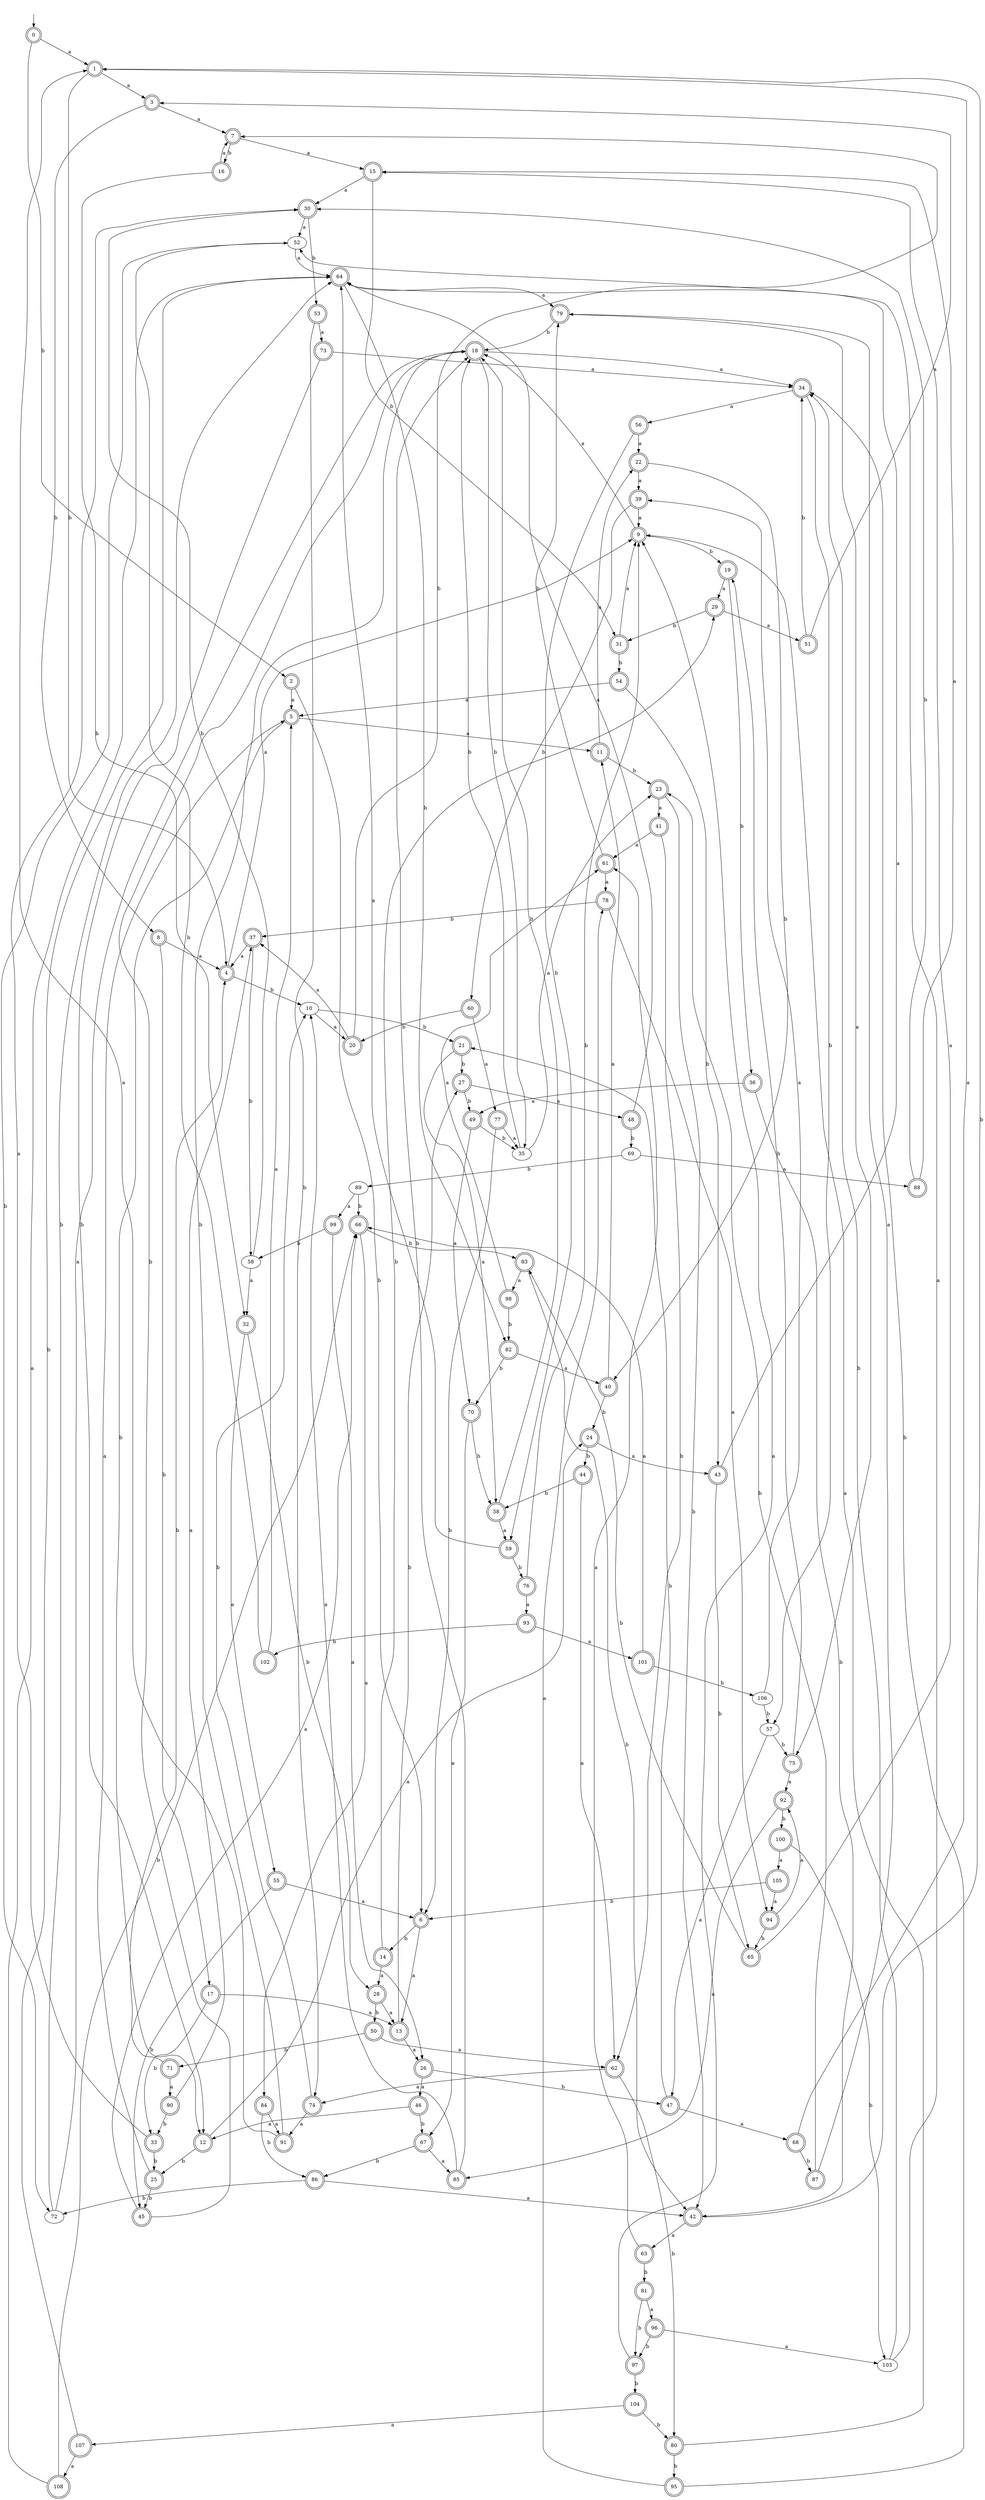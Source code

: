 digraph RandomDFA {
  __start0 [label="", shape=none];
  __start0 -> 0 [label=""];
  0 [shape=circle] [shape=doublecircle]
  0 -> 1 [label="a"]
  0 -> 2 [label="b"]
  1 [shape=doublecircle]
  1 -> 3 [label="a"]
  1 -> 4 [label="b"]
  2 [shape=doublecircle]
  2 -> 5 [label="a"]
  2 -> 6 [label="b"]
  3 [shape=doublecircle]
  3 -> 7 [label="a"]
  3 -> 8 [label="b"]
  4 [shape=doublecircle]
  4 -> 9 [label="a"]
  4 -> 10 [label="b"]
  5 [shape=doublecircle]
  5 -> 11 [label="a"]
  5 -> 12 [label="b"]
  6 [shape=doublecircle]
  6 -> 13 [label="a"]
  6 -> 14 [label="b"]
  7 [shape=doublecircle]
  7 -> 15 [label="a"]
  7 -> 16 [label="b"]
  8 [shape=doublecircle]
  8 -> 4 [label="a"]
  8 -> 17 [label="b"]
  9 [shape=doublecircle]
  9 -> 18 [label="a"]
  9 -> 19 [label="b"]
  10
  10 -> 20 [label="a"]
  10 -> 21 [label="b"]
  11 [shape=doublecircle]
  11 -> 22 [label="a"]
  11 -> 23 [label="b"]
  12 [shape=doublecircle]
  12 -> 24 [label="a"]
  12 -> 25 [label="b"]
  13 [shape=doublecircle]
  13 -> 26 [label="a"]
  13 -> 27 [label="b"]
  14 [shape=doublecircle]
  14 -> 28 [label="a"]
  14 -> 29 [label="b"]
  15 [shape=doublecircle]
  15 -> 30 [label="a"]
  15 -> 31 [label="b"]
  16 [shape=doublecircle]
  16 -> 7 [label="a"]
  16 -> 32 [label="b"]
  17 [shape=doublecircle]
  17 -> 13 [label="a"]
  17 -> 33 [label="b"]
  18 [shape=doublecircle]
  18 -> 34 [label="a"]
  18 -> 35 [label="b"]
  19 [shape=doublecircle]
  19 -> 29 [label="a"]
  19 -> 36 [label="b"]
  20 [shape=doublecircle]
  20 -> 37 [label="a"]
  20 -> 7 [label="b"]
  21 [shape=doublecircle]
  21 -> 38 [label="a"]
  21 -> 27 [label="b"]
  22 [shape=doublecircle]
  22 -> 39 [label="a"]
  22 -> 40 [label="b"]
  23 [shape=doublecircle]
  23 -> 41 [label="a"]
  23 -> 42 [label="b"]
  24 [shape=doublecircle]
  24 -> 43 [label="a"]
  24 -> 44 [label="b"]
  25 [shape=doublecircle]
  25 -> 5 [label="a"]
  25 -> 45 [label="b"]
  26 [shape=doublecircle]
  26 -> 46 [label="a"]
  26 -> 47 [label="b"]
  27 [shape=doublecircle]
  27 -> 48 [label="a"]
  27 -> 49 [label="b"]
  28 [shape=doublecircle]
  28 -> 13 [label="a"]
  28 -> 50 [label="b"]
  29 [shape=doublecircle]
  29 -> 51 [label="a"]
  29 -> 31 [label="b"]
  30 [shape=doublecircle]
  30 -> 52 [label="a"]
  30 -> 53 [label="b"]
  31 [shape=doublecircle]
  31 -> 9 [label="a"]
  31 -> 54 [label="b"]
  32 [shape=doublecircle]
  32 -> 55 [label="a"]
  32 -> 28 [label="b"]
  33 [shape=doublecircle]
  33 -> 30 [label="a"]
  33 -> 25 [label="b"]
  34 [shape=doublecircle]
  34 -> 56 [label="a"]
  34 -> 57 [label="b"]
  35
  35 -> 23 [label="a"]
  35 -> 18 [label="b"]
  36 [shape=doublecircle]
  36 -> 49 [label="a"]
  36 -> 42 [label="b"]
  37 [shape=doublecircle]
  37 -> 4 [label="a"]
  37 -> 58 [label="b"]
  38 [shape=doublecircle]
  38 -> 59 [label="a"]
  38 -> 18 [label="b"]
  39 [shape=doublecircle]
  39 -> 9 [label="a"]
  39 -> 60 [label="b"]
  40 [shape=doublecircle]
  40 -> 11 [label="a"]
  40 -> 24 [label="b"]
  41 [shape=doublecircle]
  41 -> 61 [label="a"]
  41 -> 62 [label="b"]
  42 [shape=doublecircle]
  42 -> 63 [label="a"]
  42 -> 1 [label="b"]
  43 [shape=doublecircle]
  43 -> 64 [label="a"]
  43 -> 65 [label="b"]
  44 [shape=doublecircle]
  44 -> 62 [label="a"]
  44 -> 38 [label="b"]
  45 [shape=doublecircle]
  45 -> 66 [label="a"]
  45 -> 18 [label="b"]
  46 [shape=doublecircle]
  46 -> 12 [label="a"]
  46 -> 67 [label="b"]
  47 [shape=doublecircle]
  47 -> 68 [label="a"]
  47 -> 21 [label="b"]
  48 [shape=doublecircle]
  48 -> 64 [label="a"]
  48 -> 69 [label="b"]
  49 [shape=doublecircle]
  49 -> 70 [label="a"]
  49 -> 35 [label="b"]
  50 [shape=doublecircle]
  50 -> 62 [label="a"]
  50 -> 71 [label="b"]
  51 [shape=doublecircle]
  51 -> 3 [label="a"]
  51 -> 34 [label="b"]
  52
  52 -> 64 [label="a"]
  52 -> 72 [label="b"]
  53 [shape=doublecircle]
  53 -> 73 [label="a"]
  53 -> 74 [label="b"]
  54 [shape=doublecircle]
  54 -> 5 [label="a"]
  54 -> 43 [label="b"]
  55 [shape=doublecircle]
  55 -> 6 [label="a"]
  55 -> 45 [label="b"]
  56 [shape=doublecircle]
  56 -> 22 [label="a"]
  56 -> 59 [label="b"]
  57
  57 -> 47 [label="a"]
  57 -> 75 [label="b"]
  58
  58 -> 32 [label="a"]
  58 -> 30 [label="b"]
  59 [shape=doublecircle]
  59 -> 64 [label="a"]
  59 -> 76 [label="b"]
  60 [shape=doublecircle]
  60 -> 77 [label="a"]
  60 -> 20 [label="b"]
  61 [shape=doublecircle]
  61 -> 78 [label="a"]
  61 -> 79 [label="b"]
  62 [shape=doublecircle]
  62 -> 74 [label="a"]
  62 -> 80 [label="b"]
  63 [shape=doublecircle]
  63 -> 61 [label="a"]
  63 -> 81 [label="b"]
  64 [shape=doublecircle]
  64 -> 79 [label="a"]
  64 -> 82 [label="b"]
  65 [shape=doublecircle]
  65 -> 15 [label="a"]
  65 -> 83 [label="b"]
  66 [shape=doublecircle]
  66 -> 84 [label="a"]
  66 -> 83 [label="b"]
  67 [shape=doublecircle]
  67 -> 85 [label="a"]
  67 -> 86 [label="b"]
  68 [shape=doublecircle]
  68 -> 1 [label="a"]
  68 -> 87 [label="b"]
  69
  69 -> 88 [label="a"]
  69 -> 89 [label="b"]
  70 [shape=doublecircle]
  70 -> 67 [label="a"]
  70 -> 38 [label="b"]
  71 [shape=doublecircle]
  71 -> 90 [label="a"]
  71 -> 4 [label="b"]
  72
  72 -> 18 [label="a"]
  72 -> 64 [label="b"]
  73 [shape=doublecircle]
  73 -> 34 [label="a"]
  73 -> 12 [label="b"]
  74 [shape=doublecircle]
  74 -> 91 [label="a"]
  74 -> 10 [label="b"]
  75 [shape=doublecircle]
  75 -> 92 [label="a"]
  75 -> 19 [label="b"]
  76 [shape=doublecircle]
  76 -> 93 [label="a"]
  76 -> 9 [label="b"]
  77 [shape=doublecircle]
  77 -> 35 [label="a"]
  77 -> 6 [label="b"]
  78 [shape=doublecircle]
  78 -> 94 [label="a"]
  78 -> 37 [label="b"]
  79 [shape=doublecircle]
  79 -> 75 [label="a"]
  79 -> 18 [label="b"]
  80 [shape=doublecircle]
  80 -> 9 [label="a"]
  80 -> 95 [label="b"]
  81 [shape=doublecircle]
  81 -> 96 [label="a"]
  81 -> 97 [label="b"]
  82 [shape=doublecircle]
  82 -> 40 [label="a"]
  82 -> 70 [label="b"]
  83 [shape=doublecircle]
  83 -> 98 [label="a"]
  83 -> 42 [label="b"]
  84 [shape=doublecircle]
  84 -> 91 [label="a"]
  84 -> 86 [label="b"]
  85 [shape=doublecircle]
  85 -> 10 [label="a"]
  85 -> 18 [label="b"]
  86 [shape=doublecircle]
  86 -> 42 [label="a"]
  86 -> 72 [label="b"]
  87 [shape=doublecircle]
  87 -> 79 [label="a"]
  87 -> 23 [label="b"]
  88 [shape=doublecircle]
  88 -> 15 [label="a"]
  88 -> 30 [label="b"]
  89
  89 -> 99 [label="a"]
  89 -> 66 [label="b"]
  90 [shape=doublecircle]
  90 -> 37 [label="a"]
  90 -> 33 [label="b"]
  91 [shape=doublecircle]
  91 -> 1 [label="a"]
  91 -> 18 [label="b"]
  92 [shape=doublecircle]
  92 -> 85 [label="a"]
  92 -> 100 [label="b"]
  93 [shape=doublecircle]
  93 -> 101 [label="a"]
  93 -> 102 [label="b"]
  94 [shape=doublecircle]
  94 -> 92 [label="a"]
  94 -> 65 [label="b"]
  95 [shape=doublecircle]
  95 -> 78 [label="a"]
  95 -> 34 [label="b"]
  96 [shape=doublecircle]
  96 -> 103 [label="a"]
  96 -> 97 [label="b"]
  97 [shape=doublecircle]
  97 -> 9 [label="a"]
  97 -> 104 [label="b"]
  98 [shape=doublecircle]
  98 -> 61 [label="a"]
  98 -> 82 [label="b"]
  99 [shape=doublecircle]
  99 -> 26 [label="a"]
  99 -> 58 [label="b"]
  100 [shape=doublecircle]
  100 -> 105 [label="a"]
  100 -> 103 [label="b"]
  101 [shape=doublecircle]
  101 -> 66 [label="a"]
  101 -> 106 [label="b"]
  102 [shape=doublecircle]
  102 -> 5 [label="a"]
  102 -> 52 [label="b"]
  103
  103 -> 52 [label="a"]
  103 -> 34 [label="b"]
  104 [shape=doublecircle]
  104 -> 107 [label="a"]
  104 -> 80 [label="b"]
  105 [shape=doublecircle]
  105 -> 94 [label="a"]
  105 -> 6 [label="b"]
  106
  106 -> 39 [label="a"]
  106 -> 57 [label="b"]
  107 [shape=doublecircle]
  107 -> 108 [label="a"]
  107 -> 64 [label="b"]
  108 [shape=doublecircle]
  108 -> 64 [label="a"]
  108 -> 66 [label="b"]
}

